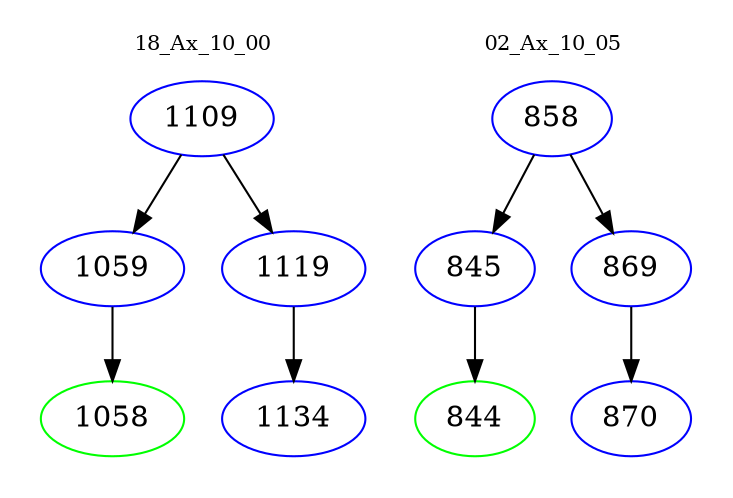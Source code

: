digraph{
subgraph cluster_0 {
color = white
label = "18_Ax_10_00";
fontsize=10;
T0_1109 [label="1109", color="blue"]
T0_1109 -> T0_1059 [color="black"]
T0_1059 [label="1059", color="blue"]
T0_1059 -> T0_1058 [color="black"]
T0_1058 [label="1058", color="green"]
T0_1109 -> T0_1119 [color="black"]
T0_1119 [label="1119", color="blue"]
T0_1119 -> T0_1134 [color="black"]
T0_1134 [label="1134", color="blue"]
}
subgraph cluster_1 {
color = white
label = "02_Ax_10_05";
fontsize=10;
T1_858 [label="858", color="blue"]
T1_858 -> T1_845 [color="black"]
T1_845 [label="845", color="blue"]
T1_845 -> T1_844 [color="black"]
T1_844 [label="844", color="green"]
T1_858 -> T1_869 [color="black"]
T1_869 [label="869", color="blue"]
T1_869 -> T1_870 [color="black"]
T1_870 [label="870", color="blue"]
}
}
